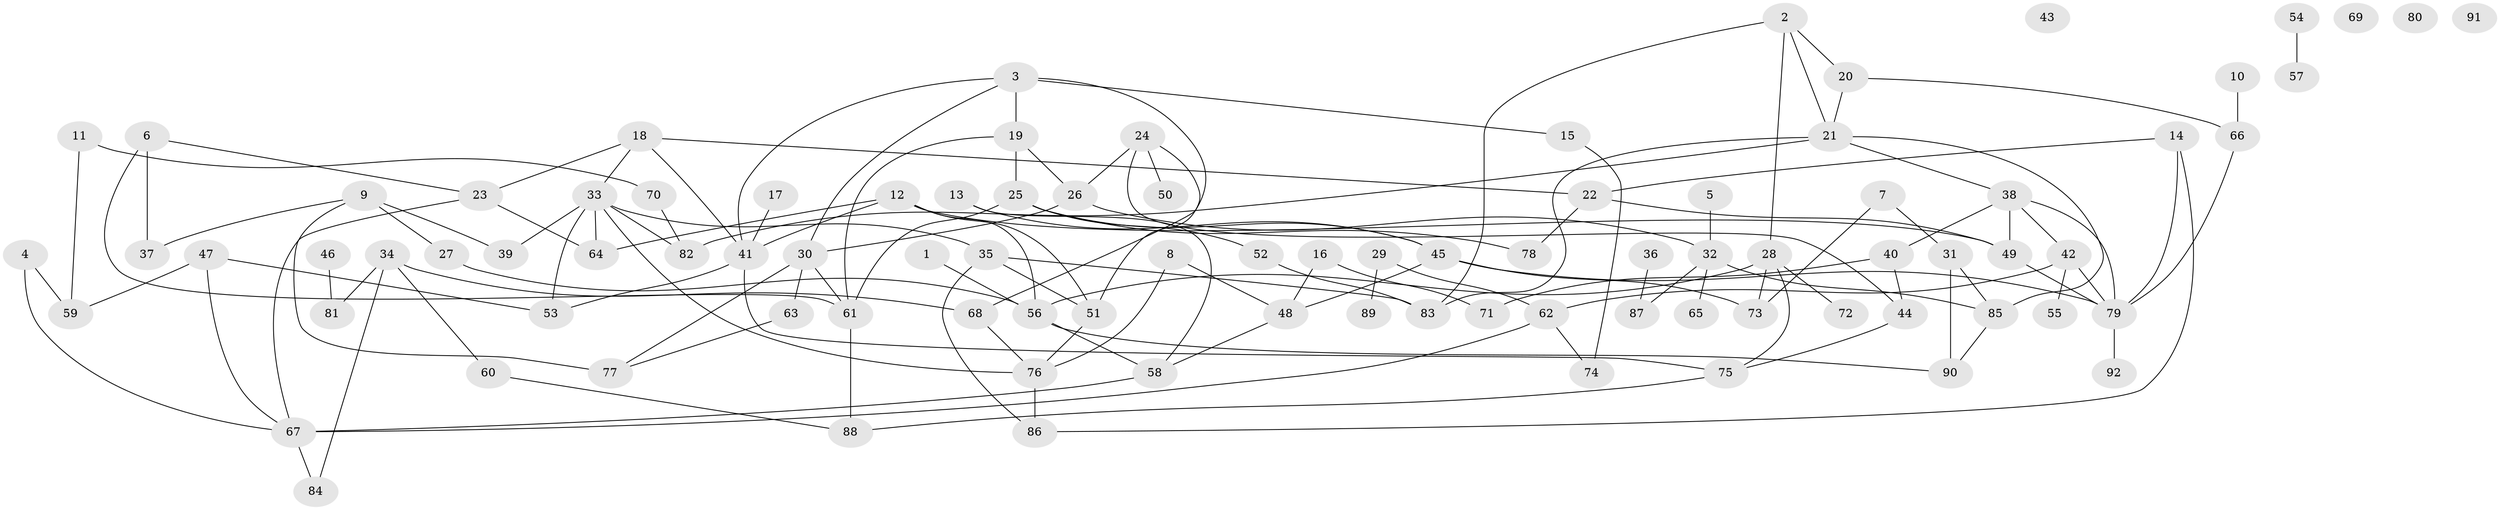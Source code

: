 // Generated by graph-tools (version 1.1) at 2025/25/03/09/25 03:25:24]
// undirected, 92 vertices, 137 edges
graph export_dot {
graph [start="1"]
  node [color=gray90,style=filled];
  1;
  2;
  3;
  4;
  5;
  6;
  7;
  8;
  9;
  10;
  11;
  12;
  13;
  14;
  15;
  16;
  17;
  18;
  19;
  20;
  21;
  22;
  23;
  24;
  25;
  26;
  27;
  28;
  29;
  30;
  31;
  32;
  33;
  34;
  35;
  36;
  37;
  38;
  39;
  40;
  41;
  42;
  43;
  44;
  45;
  46;
  47;
  48;
  49;
  50;
  51;
  52;
  53;
  54;
  55;
  56;
  57;
  58;
  59;
  60;
  61;
  62;
  63;
  64;
  65;
  66;
  67;
  68;
  69;
  70;
  71;
  72;
  73;
  74;
  75;
  76;
  77;
  78;
  79;
  80;
  81;
  82;
  83;
  84;
  85;
  86;
  87;
  88;
  89;
  90;
  91;
  92;
  1 -- 56;
  2 -- 20;
  2 -- 21;
  2 -- 28;
  2 -- 83;
  3 -- 15;
  3 -- 19;
  3 -- 30;
  3 -- 41;
  3 -- 68;
  4 -- 59;
  4 -- 67;
  5 -- 32;
  6 -- 23;
  6 -- 37;
  6 -- 61;
  7 -- 31;
  7 -- 73;
  8 -- 48;
  8 -- 76;
  9 -- 27;
  9 -- 37;
  9 -- 39;
  9 -- 77;
  10 -- 66;
  11 -- 59;
  11 -- 70;
  12 -- 41;
  12 -- 49;
  12 -- 51;
  12 -- 56;
  12 -- 64;
  13 -- 45;
  13 -- 58;
  14 -- 22;
  14 -- 79;
  14 -- 86;
  15 -- 74;
  16 -- 48;
  16 -- 71;
  17 -- 41;
  18 -- 22;
  18 -- 23;
  18 -- 33;
  18 -- 41;
  19 -- 25;
  19 -- 26;
  19 -- 61;
  20 -- 21;
  20 -- 66;
  21 -- 38;
  21 -- 82;
  21 -- 83;
  21 -- 85;
  22 -- 49;
  22 -- 78;
  23 -- 64;
  23 -- 67;
  24 -- 26;
  24 -- 44;
  24 -- 50;
  24 -- 51;
  25 -- 45;
  25 -- 52;
  25 -- 61;
  25 -- 78;
  26 -- 30;
  26 -- 32;
  27 -- 56;
  28 -- 56;
  28 -- 72;
  28 -- 73;
  28 -- 75;
  29 -- 62;
  29 -- 89;
  30 -- 61;
  30 -- 63;
  30 -- 77;
  31 -- 85;
  31 -- 90;
  32 -- 65;
  32 -- 85;
  32 -- 87;
  33 -- 35;
  33 -- 39;
  33 -- 53;
  33 -- 64;
  33 -- 76;
  33 -- 82;
  34 -- 60;
  34 -- 68;
  34 -- 81;
  34 -- 84;
  35 -- 51;
  35 -- 83;
  35 -- 86;
  36 -- 87;
  38 -- 40;
  38 -- 42;
  38 -- 49;
  38 -- 79;
  40 -- 44;
  40 -- 71;
  41 -- 53;
  41 -- 75;
  42 -- 55;
  42 -- 62;
  42 -- 79;
  44 -- 75;
  45 -- 48;
  45 -- 73;
  45 -- 79;
  46 -- 81;
  47 -- 53;
  47 -- 59;
  47 -- 67;
  48 -- 58;
  49 -- 79;
  51 -- 76;
  52 -- 83;
  54 -- 57;
  56 -- 58;
  56 -- 90;
  58 -- 67;
  60 -- 88;
  61 -- 88;
  62 -- 67;
  62 -- 74;
  63 -- 77;
  66 -- 79;
  67 -- 84;
  68 -- 76;
  70 -- 82;
  75 -- 88;
  76 -- 86;
  79 -- 92;
  85 -- 90;
}
